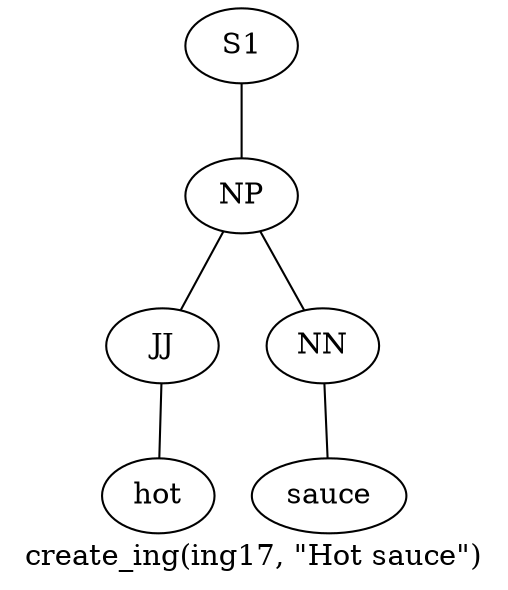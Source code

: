 graph SyntaxGraph {
	label = "create_ing(ing17, \"Hot sauce\")";
	Node0 [label="S1"];
	Node1 [label="NP"];
	Node2 [label="JJ"];
	Node3 [label="hot"];
	Node4 [label="NN"];
	Node5 [label="sauce"];

	Node0 -- Node1;
	Node1 -- Node2;
	Node1 -- Node4;
	Node2 -- Node3;
	Node4 -- Node5;
}